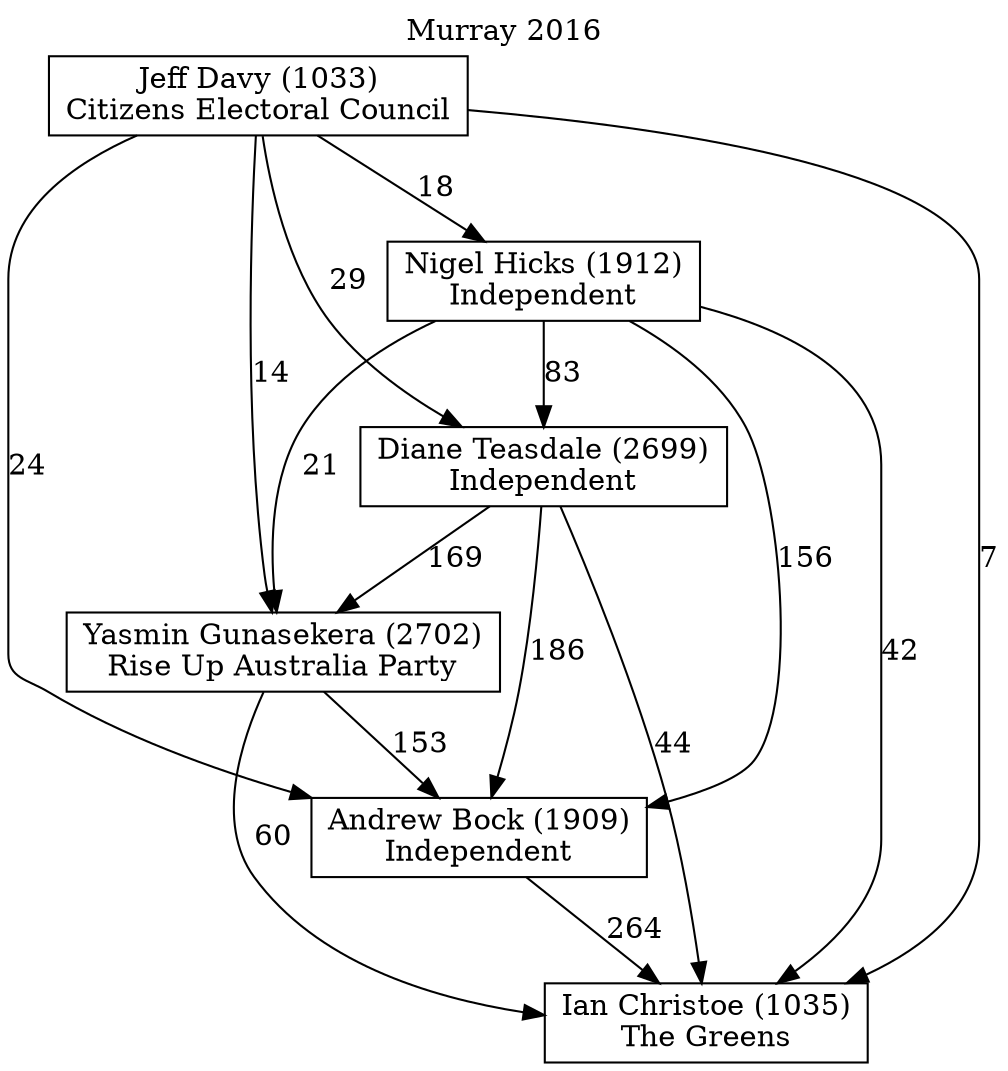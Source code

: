 // House preference flow
digraph "Ian Christoe (1035)_Murray_2016" {
	graph [label="Murray 2016" labelloc=t mclimit=10]
	node [shape=box]
	"Andrew Bock (1909)" [label="Andrew Bock (1909)
Independent"]
	"Diane Teasdale (2699)" [label="Diane Teasdale (2699)
Independent"]
	"Ian Christoe (1035)" [label="Ian Christoe (1035)
The Greens"]
	"Jeff Davy (1033)" [label="Jeff Davy (1033)
Citizens Electoral Council"]
	"Nigel Hicks (1912)" [label="Nigel Hicks (1912)
Independent"]
	"Yasmin Gunasekera (2702)" [label="Yasmin Gunasekera (2702)
Rise Up Australia Party"]
	"Andrew Bock (1909)" -> "Ian Christoe (1035)" [label=264]
	"Diane Teasdale (2699)" -> "Andrew Bock (1909)" [label=186]
	"Diane Teasdale (2699)" -> "Ian Christoe (1035)" [label=44]
	"Diane Teasdale (2699)" -> "Yasmin Gunasekera (2702)" [label=169]
	"Jeff Davy (1033)" -> "Andrew Bock (1909)" [label=24]
	"Jeff Davy (1033)" -> "Diane Teasdale (2699)" [label=29]
	"Jeff Davy (1033)" -> "Ian Christoe (1035)" [label=7]
	"Jeff Davy (1033)" -> "Nigel Hicks (1912)" [label=18]
	"Jeff Davy (1033)" -> "Yasmin Gunasekera (2702)" [label=14]
	"Nigel Hicks (1912)" -> "Andrew Bock (1909)" [label=156]
	"Nigel Hicks (1912)" -> "Diane Teasdale (2699)" [label=83]
	"Nigel Hicks (1912)" -> "Ian Christoe (1035)" [label=42]
	"Nigel Hicks (1912)" -> "Yasmin Gunasekera (2702)" [label=21]
	"Yasmin Gunasekera (2702)" -> "Andrew Bock (1909)" [label=153]
	"Yasmin Gunasekera (2702)" -> "Ian Christoe (1035)" [label=60]
}
